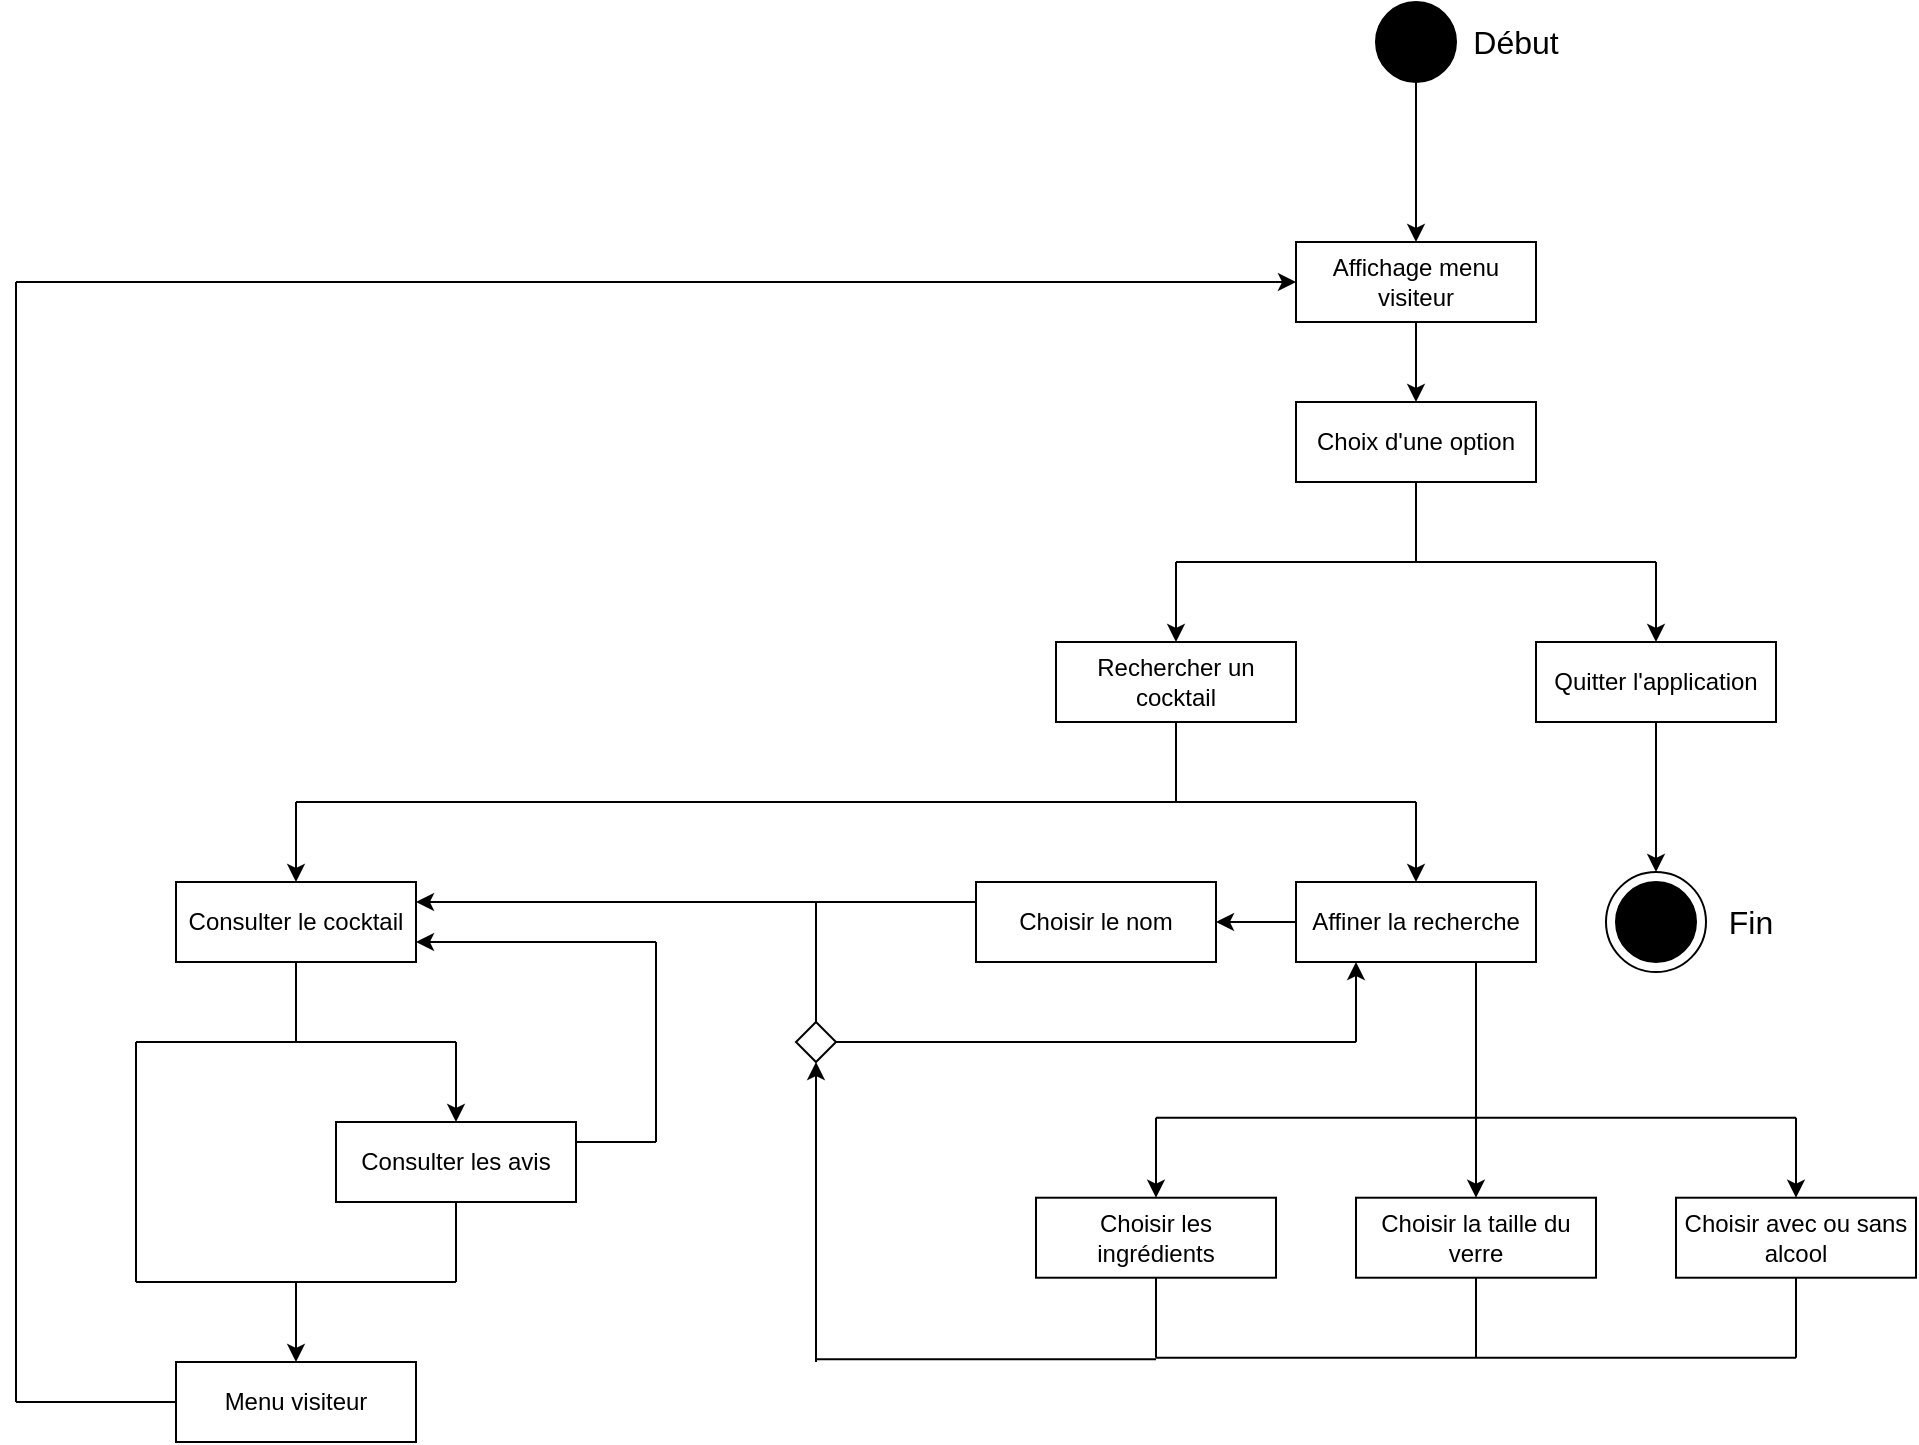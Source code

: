 <mxfile version="13.6.10" type="github">
  <diagram id="E3v_BAea4lHVgQMZqzGN" name="Page-1">
    <mxGraphModel dx="1673" dy="896" grid="1" gridSize="10" guides="1" tooltips="1" connect="1" arrows="1" fold="1" page="1" pageScale="1" pageWidth="1169" pageHeight="827" math="0" shadow="0">
      <root>
        <mxCell id="0" />
        <mxCell id="1" parent="0" />
        <mxCell id="ENFuOazms7lNro-_uQqs-1" value="" style="ellipse;whiteSpace=wrap;html=1;aspect=fixed;fillColor=#000000;" vertex="1" parent="1">
          <mxGeometry x="760" y="40" width="40" height="40" as="geometry" />
        </mxCell>
        <mxCell id="ENFuOazms7lNro-_uQqs-2" value="Affichage menu visiteur" style="rounded=0;whiteSpace=wrap;html=1;fillColor=#FFFFFF;" vertex="1" parent="1">
          <mxGeometry x="720" y="160" width="120" height="40" as="geometry" />
        </mxCell>
        <mxCell id="ENFuOazms7lNro-_uQqs-6" value="" style="endArrow=none;html=1;" edge="1" parent="1">
          <mxGeometry width="50" height="50" relative="1" as="geometry">
            <mxPoint x="660" y="320" as="sourcePoint" />
            <mxPoint x="900" y="320" as="targetPoint" />
          </mxGeometry>
        </mxCell>
        <mxCell id="ENFuOazms7lNro-_uQqs-9" value="" style="endArrow=classic;html=1;entryX=0.5;entryY=0;entryDx=0;entryDy=0;exitX=0.5;exitY=1;exitDx=0;exitDy=0;" edge="1" parent="1" source="ENFuOazms7lNro-_uQqs-1" target="ENFuOazms7lNro-_uQqs-2">
          <mxGeometry width="50" height="50" relative="1" as="geometry">
            <mxPoint x="720" y="220" as="sourcePoint" />
            <mxPoint x="720" y="260" as="targetPoint" />
          </mxGeometry>
        </mxCell>
        <mxCell id="ENFuOazms7lNro-_uQqs-10" value="Rechercher un cocktail" style="rounded=0;whiteSpace=wrap;html=1;fillColor=#FFFFFF;" vertex="1" parent="1">
          <mxGeometry x="600" y="360" width="120" height="40" as="geometry" />
        </mxCell>
        <mxCell id="ENFuOazms7lNro-_uQqs-11" value="" style="endArrow=classic;html=1;entryX=0.5;entryY=0;entryDx=0;entryDy=0;" edge="1" parent="1" target="ENFuOazms7lNro-_uQqs-10">
          <mxGeometry width="50" height="50" relative="1" as="geometry">
            <mxPoint x="660" y="320" as="sourcePoint" />
            <mxPoint x="910" y="370" as="targetPoint" />
          </mxGeometry>
        </mxCell>
        <mxCell id="ENFuOazms7lNro-_uQqs-12" value="&lt;font style=&quot;font-size: 16px&quot;&gt;Début&lt;/font&gt;" style="text;html=1;strokeColor=none;fillColor=none;align=center;verticalAlign=middle;whiteSpace=wrap;rounded=0;" vertex="1" parent="1">
          <mxGeometry x="800" y="50" width="60" height="20" as="geometry" />
        </mxCell>
        <mxCell id="ENFuOazms7lNro-_uQqs-13" value="Quitter l&#39;application" style="rounded=0;whiteSpace=wrap;html=1;fillColor=#FFFFFF;" vertex="1" parent="1">
          <mxGeometry x="840" y="360" width="120" height="40" as="geometry" />
        </mxCell>
        <mxCell id="ENFuOazms7lNro-_uQqs-14" value="" style="endArrow=classic;html=1;entryX=0.5;entryY=0;entryDx=0;entryDy=0;" edge="1" parent="1" target="ENFuOazms7lNro-_uQqs-13">
          <mxGeometry width="50" height="50" relative="1" as="geometry">
            <mxPoint x="900" y="320" as="sourcePoint" />
            <mxPoint x="750" y="370" as="targetPoint" />
          </mxGeometry>
        </mxCell>
        <mxCell id="ENFuOazms7lNro-_uQqs-23" value="" style="ellipse;whiteSpace=wrap;html=1;aspect=fixed;fillColor=none;" vertex="1" parent="1">
          <mxGeometry x="875" y="475" width="50" height="50" as="geometry" />
        </mxCell>
        <mxCell id="ENFuOazms7lNro-_uQqs-24" value="" style="ellipse;whiteSpace=wrap;html=1;aspect=fixed;fillColor=#000000;" vertex="1" parent="1">
          <mxGeometry x="880" y="480" width="40" height="40" as="geometry" />
        </mxCell>
        <mxCell id="ENFuOazms7lNro-_uQqs-28" value="" style="endArrow=classic;html=1;exitX=0.5;exitY=1;exitDx=0;exitDy=0;entryX=0.5;entryY=0;entryDx=0;entryDy=0;" edge="1" parent="1" target="ENFuOazms7lNro-_uQqs-23" source="ENFuOazms7lNro-_uQqs-13">
          <mxGeometry width="50" height="50" relative="1" as="geometry">
            <mxPoint x="895" y="490" as="sourcePoint" />
            <mxPoint x="900" y="450" as="targetPoint" />
          </mxGeometry>
        </mxCell>
        <mxCell id="ENFuOazms7lNro-_uQqs-29" value="&lt;font style=&quot;font-size: 16px&quot;&gt;Fin&lt;/font&gt;" style="text;html=1;strokeColor=none;fillColor=none;align=center;verticalAlign=middle;whiteSpace=wrap;rounded=0;" vertex="1" parent="1">
          <mxGeometry x="925" y="490" width="45" height="20" as="geometry" />
        </mxCell>
        <mxCell id="ENFuOazms7lNro-_uQqs-30" value="Choix d&#39;une option" style="rounded=0;whiteSpace=wrap;html=1;fillColor=#FFFFFF;" vertex="1" parent="1">
          <mxGeometry x="720" y="240" width="120" height="40" as="geometry" />
        </mxCell>
        <mxCell id="ENFuOazms7lNro-_uQqs-31" value="" style="endArrow=none;html=1;" edge="1" parent="1">
          <mxGeometry width="50" height="50" relative="1" as="geometry">
            <mxPoint x="780" y="320" as="sourcePoint" />
            <mxPoint x="780" y="280" as="targetPoint" />
          </mxGeometry>
        </mxCell>
        <mxCell id="ENFuOazms7lNro-_uQqs-32" value="" style="endArrow=classic;html=1;entryX=0.5;entryY=0;entryDx=0;entryDy=0;exitX=0.5;exitY=1;exitDx=0;exitDy=0;" edge="1" parent="1" source="ENFuOazms7lNro-_uQqs-2" target="ENFuOazms7lNro-_uQqs-30">
          <mxGeometry width="50" height="50" relative="1" as="geometry">
            <mxPoint x="790" y="90" as="sourcePoint" />
            <mxPoint x="790" y="170" as="targetPoint" />
          </mxGeometry>
        </mxCell>
        <mxCell id="ENFuOazms7lNro-_uQqs-33" value="" style="endArrow=none;html=1;" edge="1" parent="1">
          <mxGeometry width="50" height="50" relative="1" as="geometry">
            <mxPoint x="220" y="440" as="sourcePoint" />
            <mxPoint x="780" y="440" as="targetPoint" />
          </mxGeometry>
        </mxCell>
        <mxCell id="ENFuOazms7lNro-_uQqs-34" value="Choisir le nom" style="rounded=0;whiteSpace=wrap;html=1;fillColor=#FFFFFF;" vertex="1" parent="1">
          <mxGeometry x="560" y="480" width="120" height="40" as="geometry" />
        </mxCell>
        <mxCell id="ENFuOazms7lNro-_uQqs-35" value="" style="endArrow=classic;html=1;entryX=1;entryY=0.5;entryDx=0;entryDy=0;exitX=0;exitY=0.5;exitDx=0;exitDy=0;" edge="1" parent="1" target="ENFuOazms7lNro-_uQqs-34" source="ENFuOazms7lNro-_uQqs-80">
          <mxGeometry width="50" height="50" relative="1" as="geometry">
            <mxPoint x="500" y="560" as="sourcePoint" />
            <mxPoint x="1070" y="610" as="targetPoint" />
          </mxGeometry>
        </mxCell>
        <mxCell id="ENFuOazms7lNro-_uQqs-36" value="Choisir les ingrédients" style="rounded=0;whiteSpace=wrap;html=1;fillColor=#FFFFFF;" vertex="1" parent="1">
          <mxGeometry x="590" y="637.86" width="120" height="40" as="geometry" />
        </mxCell>
        <mxCell id="ENFuOazms7lNro-_uQqs-37" value="" style="endArrow=classic;html=1;entryX=0.5;entryY=0;entryDx=0;entryDy=0;" edge="1" parent="1" target="ENFuOazms7lNro-_uQqs-36">
          <mxGeometry width="50" height="50" relative="1" as="geometry">
            <mxPoint x="650" y="597.86" as="sourcePoint" />
            <mxPoint x="930" y="527.86" as="targetPoint" />
          </mxGeometry>
        </mxCell>
        <mxCell id="ENFuOazms7lNro-_uQqs-38" value="" style="endArrow=none;html=1;" edge="1" parent="1">
          <mxGeometry width="50" height="50" relative="1" as="geometry">
            <mxPoint x="660" y="440" as="sourcePoint" />
            <mxPoint x="660" y="400" as="targetPoint" />
          </mxGeometry>
        </mxCell>
        <mxCell id="ENFuOazms7lNro-_uQqs-45" value="Choisir la taille du verre" style="rounded=0;whiteSpace=wrap;html=1;fillColor=#FFFFFF;" vertex="1" parent="1">
          <mxGeometry x="750" y="637.86" width="120" height="40" as="geometry" />
        </mxCell>
        <mxCell id="ENFuOazms7lNro-_uQqs-46" value="Choisir avec ou sans alcool" style="rounded=0;whiteSpace=wrap;html=1;fillColor=#FFFFFF;" vertex="1" parent="1">
          <mxGeometry x="910" y="637.86" width="120" height="40" as="geometry" />
        </mxCell>
        <mxCell id="ENFuOazms7lNro-_uQqs-47" value="" style="endArrow=none;html=1;" edge="1" parent="1">
          <mxGeometry width="50" height="50" relative="1" as="geometry">
            <mxPoint x="480" y="718.57" as="sourcePoint" />
            <mxPoint x="650" y="718.57" as="targetPoint" />
          </mxGeometry>
        </mxCell>
        <mxCell id="ENFuOazms7lNro-_uQqs-51" value="" style="endArrow=classic;html=1;entryX=0.5;entryY=0;entryDx=0;entryDy=0;" edge="1" parent="1" target="ENFuOazms7lNro-_uQqs-46">
          <mxGeometry width="50" height="50" relative="1" as="geometry">
            <mxPoint x="970" y="597.86" as="sourcePoint" />
            <mxPoint x="930" y="637.86" as="targetPoint" />
          </mxGeometry>
        </mxCell>
        <mxCell id="ENFuOazms7lNro-_uQqs-52" value="" style="endArrow=none;html=1;entryX=0.5;entryY=1;entryDx=0;entryDy=0;" edge="1" parent="1" target="ENFuOazms7lNro-_uQqs-36">
          <mxGeometry width="50" height="50" relative="1" as="geometry">
            <mxPoint x="650" y="717.86" as="sourcePoint" />
            <mxPoint x="540" y="567.86" as="targetPoint" />
          </mxGeometry>
        </mxCell>
        <mxCell id="ENFuOazms7lNro-_uQqs-54" value="" style="endArrow=classic;html=1;" edge="1" parent="1" target="ENFuOazms7lNro-_uQqs-45">
          <mxGeometry width="50" height="50" relative="1" as="geometry">
            <mxPoint x="810" y="597.86" as="sourcePoint" />
            <mxPoint x="1130" y="707.86" as="targetPoint" />
          </mxGeometry>
        </mxCell>
        <mxCell id="ENFuOazms7lNro-_uQqs-80" value="Affiner la recherche" style="rounded=0;whiteSpace=wrap;html=1;fillColor=#FFFFFF;" vertex="1" parent="1">
          <mxGeometry x="720" y="480" width="120" height="40" as="geometry" />
        </mxCell>
        <mxCell id="ENFuOazms7lNro-_uQqs-81" value="" style="endArrow=classic;html=1;entryX=0.5;entryY=0;entryDx=0;entryDy=0;" edge="1" parent="1" target="ENFuOazms7lNro-_uQqs-80">
          <mxGeometry width="50" height="50" relative="1" as="geometry">
            <mxPoint x="780" y="440" as="sourcePoint" />
            <mxPoint x="620" y="370" as="targetPoint" />
          </mxGeometry>
        </mxCell>
        <mxCell id="ENFuOazms7lNro-_uQqs-82" value="Consulter le cocktail" style="rounded=0;whiteSpace=wrap;html=1;fillColor=#FFFFFF;" vertex="1" parent="1">
          <mxGeometry x="160" y="480" width="120" height="40" as="geometry" />
        </mxCell>
        <mxCell id="ENFuOazms7lNro-_uQqs-83" value="" style="endArrow=classic;html=1;entryX=0.5;entryY=0;entryDx=0;entryDy=0;" edge="1" parent="1" target="ENFuOazms7lNro-_uQqs-82">
          <mxGeometry width="50" height="50" relative="1" as="geometry">
            <mxPoint x="220" y="440" as="sourcePoint" />
            <mxPoint x="60" y="370" as="targetPoint" />
          </mxGeometry>
        </mxCell>
        <mxCell id="ENFuOazms7lNro-_uQqs-84" value="" style="endArrow=none;html=1;" edge="1" parent="1">
          <mxGeometry width="50" height="50" relative="1" as="geometry">
            <mxPoint x="650" y="597.86" as="sourcePoint" />
            <mxPoint x="970" y="597.86" as="targetPoint" />
          </mxGeometry>
        </mxCell>
        <mxCell id="ENFuOazms7lNro-_uQqs-85" value="" style="endArrow=none;html=1;entryX=0.75;entryY=1;entryDx=0;entryDy=0;entryPerimeter=0;" edge="1" parent="1" target="ENFuOazms7lNro-_uQqs-80">
          <mxGeometry width="50" height="50" relative="1" as="geometry">
            <mxPoint x="810" y="600" as="sourcePoint" />
            <mxPoint x="822" y="520" as="targetPoint" />
          </mxGeometry>
        </mxCell>
        <mxCell id="ENFuOazms7lNro-_uQqs-86" value="Consulter les avis" style="rounded=0;whiteSpace=wrap;html=1;fillColor=#FFFFFF;" vertex="1" parent="1">
          <mxGeometry x="240" y="600" width="120" height="40" as="geometry" />
        </mxCell>
        <mxCell id="ENFuOazms7lNro-_uQqs-87" value="" style="endArrow=classic;html=1;entryX=0.5;entryY=0;entryDx=0;entryDy=0;" edge="1" parent="1" target="ENFuOazms7lNro-_uQqs-86">
          <mxGeometry width="50" height="50" relative="1" as="geometry">
            <mxPoint x="300" y="560" as="sourcePoint" />
            <mxPoint x="620" y="670" as="targetPoint" />
          </mxGeometry>
        </mxCell>
        <mxCell id="ENFuOazms7lNro-_uQqs-88" value="" style="endArrow=none;html=1;entryX=0.5;entryY=1;entryDx=0;entryDy=0;" edge="1" parent="1">
          <mxGeometry width="50" height="50" relative="1" as="geometry">
            <mxPoint x="220" y="560" as="sourcePoint" />
            <mxPoint x="220" y="520" as="targetPoint" />
          </mxGeometry>
        </mxCell>
        <mxCell id="ENFuOazms7lNro-_uQqs-89" value="" style="endArrow=none;html=1;exitX=1;exitY=0.25;exitDx=0;exitDy=0;" edge="1" parent="1" source="ENFuOazms7lNro-_uQqs-86">
          <mxGeometry width="50" height="50" relative="1" as="geometry">
            <mxPoint x="300" y="680" as="sourcePoint" />
            <mxPoint x="400" y="610" as="targetPoint" />
          </mxGeometry>
        </mxCell>
        <mxCell id="ENFuOazms7lNro-_uQqs-90" value="" style="endArrow=none;html=1;" edge="1" parent="1">
          <mxGeometry width="50" height="50" relative="1" as="geometry">
            <mxPoint x="400" y="510" as="sourcePoint" />
            <mxPoint x="400" y="610" as="targetPoint" />
          </mxGeometry>
        </mxCell>
        <mxCell id="ENFuOazms7lNro-_uQqs-91" value="" style="endArrow=classic;html=1;entryX=1;entryY=0.5;entryDx=0;entryDy=0;" edge="1" parent="1">
          <mxGeometry width="50" height="50" relative="1" as="geometry">
            <mxPoint x="400" y="510" as="sourcePoint" />
            <mxPoint x="280" y="510" as="targetPoint" />
          </mxGeometry>
        </mxCell>
        <mxCell id="ENFuOazms7lNro-_uQqs-92" value="" style="endArrow=none;html=1;" edge="1" parent="1">
          <mxGeometry width="50" height="50" relative="1" as="geometry">
            <mxPoint x="140" y="560" as="sourcePoint" />
            <mxPoint x="300" y="560" as="targetPoint" />
          </mxGeometry>
        </mxCell>
        <mxCell id="ENFuOazms7lNro-_uQqs-93" value="Menu visiteur" style="rounded=0;whiteSpace=wrap;html=1;fillColor=#FFFFFF;" vertex="1" parent="1">
          <mxGeometry x="160" y="720" width="120" height="40" as="geometry" />
        </mxCell>
        <mxCell id="ENFuOazms7lNro-_uQqs-94" value="" style="endArrow=classic;html=1;entryX=0.5;entryY=0;entryDx=0;entryDy=0;" edge="1" parent="1" target="ENFuOazms7lNro-_uQqs-93">
          <mxGeometry width="50" height="50" relative="1" as="geometry">
            <mxPoint x="220" y="680" as="sourcePoint" />
            <mxPoint x="420" y="720" as="targetPoint" />
          </mxGeometry>
        </mxCell>
        <mxCell id="ENFuOazms7lNro-_uQqs-97" value="" style="endArrow=none;html=1;" edge="1" parent="1">
          <mxGeometry width="50" height="50" relative="1" as="geometry">
            <mxPoint x="140" y="680" as="sourcePoint" />
            <mxPoint x="140" y="560" as="targetPoint" />
          </mxGeometry>
        </mxCell>
        <mxCell id="ENFuOazms7lNro-_uQqs-98" value="" style="endArrow=none;html=1;" edge="1" parent="1">
          <mxGeometry width="50" height="50" relative="1" as="geometry">
            <mxPoint x="300" y="680" as="sourcePoint" />
            <mxPoint x="140" y="680" as="targetPoint" />
          </mxGeometry>
        </mxCell>
        <mxCell id="ENFuOazms7lNro-_uQqs-100" value="" style="endArrow=none;html=1;exitX=0;exitY=0.5;exitDx=0;exitDy=0;" edge="1" parent="1" source="ENFuOazms7lNro-_uQqs-93">
          <mxGeometry width="50" height="50" relative="1" as="geometry">
            <mxPoint x="810" y="720" as="sourcePoint" />
            <mxPoint x="80" y="740" as="targetPoint" />
          </mxGeometry>
        </mxCell>
        <mxCell id="ENFuOazms7lNro-_uQqs-101" value="" style="endArrow=none;html=1;" edge="1" parent="1">
          <mxGeometry width="50" height="50" relative="1" as="geometry">
            <mxPoint x="80" y="180" as="sourcePoint" />
            <mxPoint x="80" y="740" as="targetPoint" />
          </mxGeometry>
        </mxCell>
        <mxCell id="ENFuOazms7lNro-_uQqs-102" value="" style="endArrow=classic;html=1;entryX=0;entryY=0.5;entryDx=0;entryDy=0;" edge="1" parent="1" target="ENFuOazms7lNro-_uQqs-2">
          <mxGeometry width="50" height="50" relative="1" as="geometry">
            <mxPoint x="80" y="180" as="sourcePoint" />
            <mxPoint x="860" y="530" as="targetPoint" />
          </mxGeometry>
        </mxCell>
        <mxCell id="ENFuOazms7lNro-_uQqs-103" value="" style="endArrow=classic;html=1;entryX=1;entryY=0.25;entryDx=0;entryDy=0;exitX=0;exitY=0.25;exitDx=0;exitDy=0;" edge="1" parent="1" source="ENFuOazms7lNro-_uQqs-34" target="ENFuOazms7lNro-_uQqs-82">
          <mxGeometry width="50" height="50" relative="1" as="geometry">
            <mxPoint x="730" y="510" as="sourcePoint" />
            <mxPoint x="610" y="510" as="targetPoint" />
          </mxGeometry>
        </mxCell>
        <mxCell id="ENFuOazms7lNro-_uQqs-105" value="" style="endArrow=none;html=1;" edge="1" parent="1">
          <mxGeometry width="50" height="50" relative="1" as="geometry">
            <mxPoint x="650" y="717.86" as="sourcePoint" />
            <mxPoint x="810" y="717.86" as="targetPoint" />
          </mxGeometry>
        </mxCell>
        <mxCell id="ENFuOazms7lNro-_uQqs-106" value="" style="endArrow=none;html=1;entryX=0.5;entryY=1;entryDx=0;entryDy=0;" edge="1" parent="1">
          <mxGeometry width="50" height="50" relative="1" as="geometry">
            <mxPoint x="810" y="717.86" as="sourcePoint" />
            <mxPoint x="810" y="677.86" as="targetPoint" />
          </mxGeometry>
        </mxCell>
        <mxCell id="ENFuOazms7lNro-_uQqs-107" value="" style="endArrow=none;html=1;" edge="1" parent="1">
          <mxGeometry width="50" height="50" relative="1" as="geometry">
            <mxPoint x="810" y="717.86" as="sourcePoint" />
            <mxPoint x="970" y="717.86" as="targetPoint" />
          </mxGeometry>
        </mxCell>
        <mxCell id="ENFuOazms7lNro-_uQqs-108" value="" style="endArrow=none;html=1;entryX=0.5;entryY=1;entryDx=0;entryDy=0;" edge="1" parent="1">
          <mxGeometry width="50" height="50" relative="1" as="geometry">
            <mxPoint x="970" y="717.86" as="sourcePoint" />
            <mxPoint x="970" y="677.86" as="targetPoint" />
          </mxGeometry>
        </mxCell>
        <mxCell id="ENFuOazms7lNro-_uQqs-109" value="" style="endArrow=none;html=1;exitX=1;exitY=0.5;exitDx=0;exitDy=0;" edge="1" parent="1">
          <mxGeometry width="50" height="50" relative="1" as="geometry">
            <mxPoint x="490.0" y="560" as="sourcePoint" />
            <mxPoint x="750" y="560" as="targetPoint" />
          </mxGeometry>
        </mxCell>
        <mxCell id="ENFuOazms7lNro-_uQqs-110" value="" style="endArrow=classic;html=1;entryX=0.25;entryY=1;entryDx=0;entryDy=0;" edge="1" parent="1" target="ENFuOazms7lNro-_uQqs-80">
          <mxGeometry width="50" height="50" relative="1" as="geometry">
            <mxPoint x="750" y="560" as="sourcePoint" />
            <mxPoint x="660" y="647.86" as="targetPoint" />
          </mxGeometry>
        </mxCell>
        <mxCell id="ENFuOazms7lNro-_uQqs-111" value="" style="endArrow=none;html=1;entryX=0.5;entryY=1;entryDx=0;entryDy=0;" edge="1" parent="1" target="ENFuOazms7lNro-_uQqs-86">
          <mxGeometry width="50" height="50" relative="1" as="geometry">
            <mxPoint x="300" y="680" as="sourcePoint" />
            <mxPoint x="840" y="410" as="targetPoint" />
          </mxGeometry>
        </mxCell>
        <mxCell id="ENFuOazms7lNro-_uQqs-113" value="" style="endArrow=classic;html=1;entryX=0.5;entryY=1;entryDx=0;entryDy=0;" edge="1" parent="1">
          <mxGeometry width="50" height="50" relative="1" as="geometry">
            <mxPoint x="480" y="720" as="sourcePoint" />
            <mxPoint x="480" y="570" as="targetPoint" />
          </mxGeometry>
        </mxCell>
        <mxCell id="ENFuOazms7lNro-_uQqs-114" value="" style="endArrow=none;html=1;exitX=0.5;exitY=0;exitDx=0;exitDy=0;" edge="1" parent="1">
          <mxGeometry width="50" height="50" relative="1" as="geometry">
            <mxPoint x="480" y="550" as="sourcePoint" />
            <mxPoint x="480" y="490" as="targetPoint" />
          </mxGeometry>
        </mxCell>
        <mxCell id="ENFuOazms7lNro-_uQqs-115" value="" style="rhombus;whiteSpace=wrap;html=1;fillColor=#FFFFFF;" vertex="1" parent="1">
          <mxGeometry x="470" y="550" width="20" height="20" as="geometry" />
        </mxCell>
      </root>
    </mxGraphModel>
  </diagram>
</mxfile>
